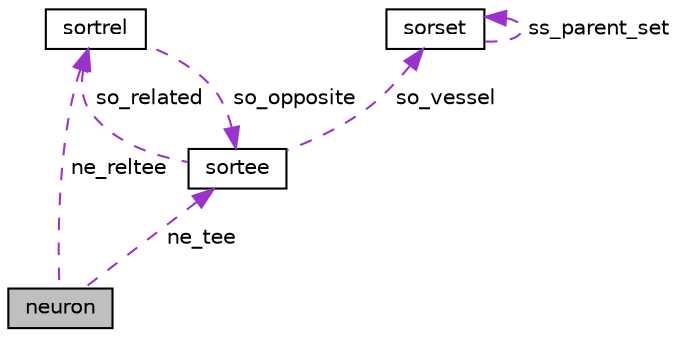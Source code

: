 digraph "neuron"
{
 // INTERACTIVE_SVG=YES
  edge [fontname="Helvetica",fontsize="10",labelfontname="Helvetica",labelfontsize="10"];
  node [fontname="Helvetica",fontsize="10",shape=record];
  Node1 [label="neuron",height=0.2,width=0.4,color="black", fillcolor="grey75", style="filled", fontcolor="black"];
  Node2 -> Node1 [dir="back",color="darkorchid3",fontsize="10",style="dashed",label=" ne_reltee" ,fontname="Helvetica"];
  Node2 [label="sortrel",height=0.2,width=0.4,color="black", fillcolor="white", style="filled",URL="$d6/de7/classsortrel.html",tooltip="A sortrel is a relation between two sortee s. "];
  Node3 -> Node2 [dir="back",color="darkorchid3",fontsize="10",style="dashed",label=" so_opposite" ,fontname="Helvetica"];
  Node3 [label="sortee",height=0.2,width=0.4,color="black", fillcolor="white", style="filled",URL="$d8/d36/classsortee.html",tooltip="Class that is an item to be stabilized. "];
  Node2 -> Node3 [dir="back",color="darkorchid3",fontsize="10",style="dashed",label=" so_related" ,fontname="Helvetica"];
  Node4 -> Node3 [dir="back",color="darkorchid3",fontsize="10",style="dashed",label=" so_vessel" ,fontname="Helvetica"];
  Node4 [label="sorset",height=0.2,width=0.4,color="black", fillcolor="white", style="filled",URL="$d3/d62/classsorset.html",tooltip="A sorset is a group of sortee s. "];
  Node4 -> Node4 [dir="back",color="darkorchid3",fontsize="10",style="dashed",label=" ss_parent_set" ,fontname="Helvetica"];
  Node3 -> Node1 [dir="back",color="darkorchid3",fontsize="10",style="dashed",label=" ne_tee" ,fontname="Helvetica"];
}
